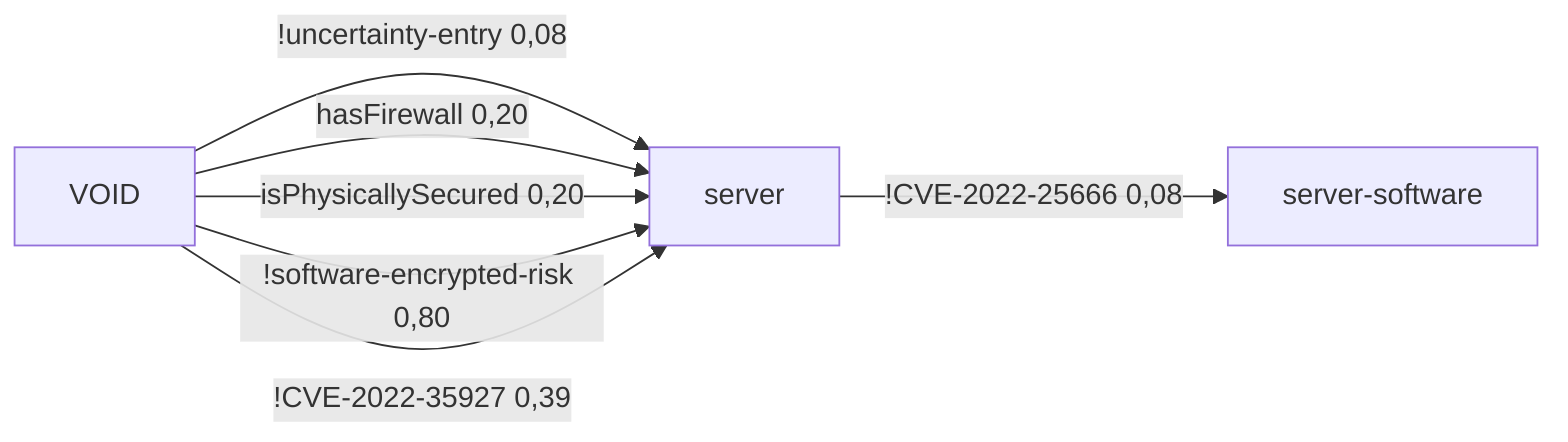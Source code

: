 %% AttributeChange [4mcontiki-ng/contiki-ng[0m to [4m4.7[0m for node [4mserver[0m
%%  VOID -[0,93]->  server -[0,08]-> server-software 3,71 0,07
flowchart LR
	server[server]
	server-software[server-software]
	VOID[VOID]
	server -->|!CVE-2022-25666 0,08| server-software
	VOID -->|!uncertainty-entry 0,08| server
	VOID -->|hasFirewall 0,20| server
	VOID -->|isPhysicallySecured 0,20| server
	VOID -->|!software-encrypted-risk 0,80| server
	VOID -->|!CVE-2022-35927 0,39| server